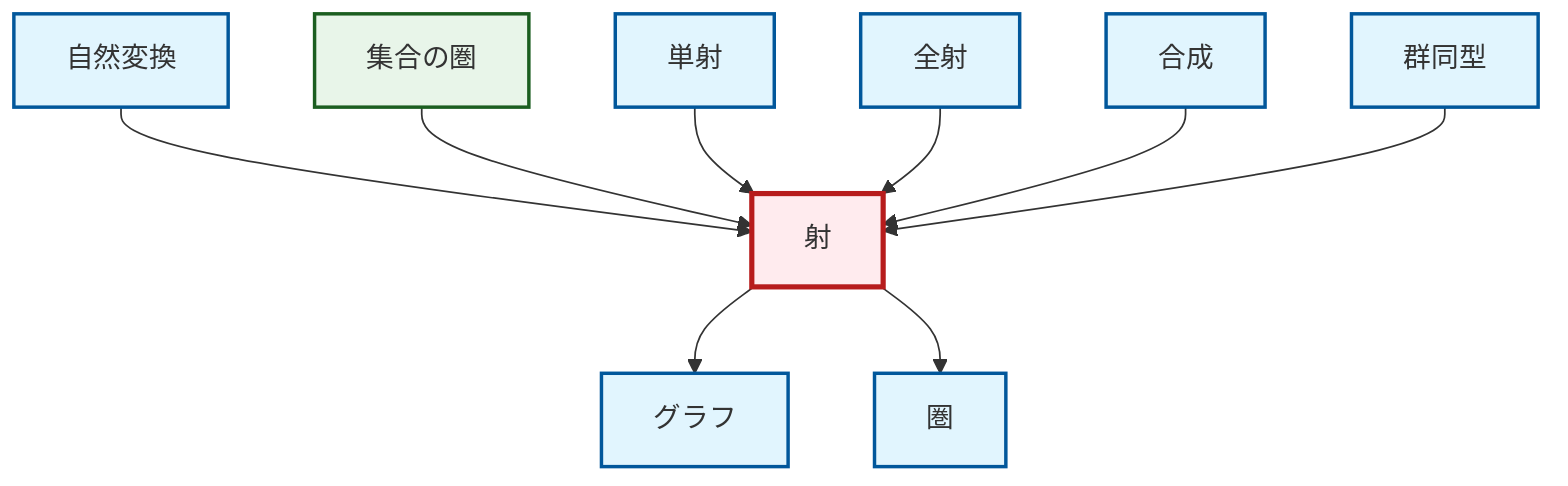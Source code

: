 graph TD
    classDef definition fill:#e1f5fe,stroke:#01579b,stroke-width:2px
    classDef theorem fill:#f3e5f5,stroke:#4a148c,stroke-width:2px
    classDef axiom fill:#fff3e0,stroke:#e65100,stroke-width:2px
    classDef example fill:#e8f5e9,stroke:#1b5e20,stroke-width:2px
    classDef current fill:#ffebee,stroke:#b71c1c,stroke-width:3px
    def-natural-transformation["自然変換"]:::definition
    def-category["圏"]:::definition
    def-graph["グラフ"]:::definition
    def-morphism["射"]:::definition
    def-epimorphism["全射"]:::definition
    def-monomorphism["単射"]:::definition
    ex-set-category["集合の圏"]:::example
    def-composition["合成"]:::definition
    def-isomorphism["群同型"]:::definition
    def-natural-transformation --> def-morphism
    ex-set-category --> def-morphism
    def-morphism --> def-graph
    def-monomorphism --> def-morphism
    def-epimorphism --> def-morphism
    def-morphism --> def-category
    def-composition --> def-morphism
    def-isomorphism --> def-morphism
    class def-morphism current